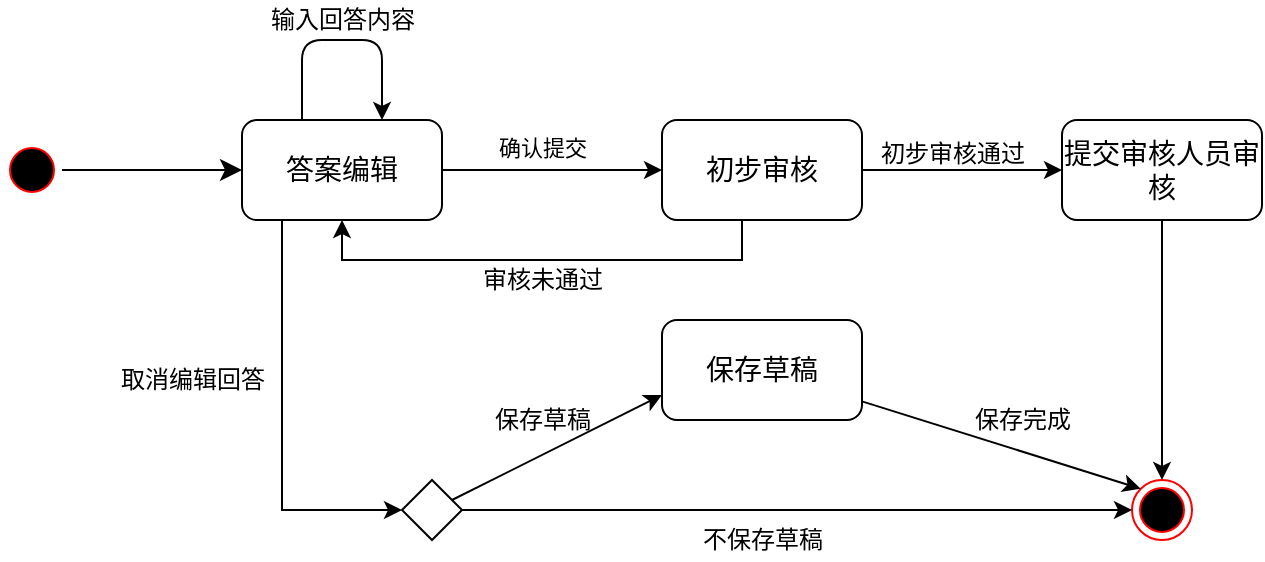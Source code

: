 <mxfile version="14.1.9" type="device"><diagram id="Lfb8w6XnNflY_-WWRmdo" name="Page-1"><mxGraphModel dx="1038" dy="448" grid="1" gridSize="10" guides="1" tooltips="1" connect="1" arrows="1" fold="1" page="1" pageScale="1" pageWidth="827" pageHeight="1169" math="0" shadow="0"><root><mxCell id="0"/><mxCell id="1" parent="0"/><mxCell id="oKtCIzd-poYApitSjtDD-1" value="" style="ellipse;html=1;shape=startState;fillColor=#000000;strokeColor=#ff0000;" parent="1" vertex="1"><mxGeometry x="110" y="200" width="30" height="30" as="geometry"/></mxCell><mxCell id="oKtCIzd-poYApitSjtDD-2" value="" style="html=1;verticalAlign=bottom;endArrow=classic;endSize=8;exitX=1;exitY=0.5;exitDx=0;exitDy=0;entryX=0;entryY=0.5;entryDx=0;entryDy=0;endFill=1;" parent="1" source="oKtCIzd-poYApitSjtDD-1" target="oKtCIzd-poYApitSjtDD-3" edge="1"><mxGeometry relative="1" as="geometry"><mxPoint x="200" y="215" as="targetPoint"/></mxGeometry></mxCell><mxCell id="oKtCIzd-poYApitSjtDD-7" style="edgeStyle=none;rounded=0;orthogonalLoop=1;jettySize=auto;html=1;strokeColor=#000000;" parent="1" source="oKtCIzd-poYApitSjtDD-3" target="oKtCIzd-poYApitSjtDD-6" edge="1"><mxGeometry relative="1" as="geometry"><Array as="points"><mxPoint x="380" y="215"/></Array></mxGeometry></mxCell><mxCell id="oKtCIzd-poYApitSjtDD-8" value="确认提交" style="edgeLabel;html=1;align=center;verticalAlign=middle;resizable=0;points=[];" parent="oKtCIzd-poYApitSjtDD-7" vertex="1" connectable="0"><mxGeometry x="0.054" y="-3" relative="1" as="geometry"><mxPoint x="-8" y="-14" as="offset"/></mxGeometry></mxCell><mxCell id="oKtCIzd-poYApitSjtDD-16" style="edgeStyle=orthogonalEdgeStyle;rounded=0;orthogonalLoop=1;jettySize=auto;html=1;entryX=0;entryY=0.5;entryDx=0;entryDy=0;endArrow=classic;endFill=1;strokeColor=#000000;" parent="1" source="oKtCIzd-poYApitSjtDD-3" target="oKtCIzd-poYApitSjtDD-15" edge="1"><mxGeometry relative="1" as="geometry"><Array as="points"><mxPoint x="250" y="385"/></Array></mxGeometry></mxCell><mxCell id="oKtCIzd-poYApitSjtDD-3" value="&lt;font style=&quot;font-size: 14px&quot;&gt;答案编辑&lt;/font&gt;" style="rounded=1;whiteSpace=wrap;html=1;" parent="1" vertex="1"><mxGeometry x="230" y="190" width="100" height="50" as="geometry"/></mxCell><mxCell id="oKtCIzd-poYApitSjtDD-4" value="" style="endArrow=classic;html=1;strokeColor=#000000;" parent="1" edge="1"><mxGeometry width="50" height="50" relative="1" as="geometry"><mxPoint x="260" y="190" as="sourcePoint"/><mxPoint x="300" y="190" as="targetPoint"/><Array as="points"><mxPoint x="260" y="150"/><mxPoint x="300" y="150"/></Array></mxGeometry></mxCell><mxCell id="oKtCIzd-poYApitSjtDD-5" value="输入回答内容" style="text;html=1;align=center;verticalAlign=middle;resizable=0;points=[];autosize=1;" parent="1" vertex="1"><mxGeometry x="235" y="130" width="90" height="20" as="geometry"/></mxCell><mxCell id="oKtCIzd-poYApitSjtDD-9" style="edgeStyle=orthogonalEdgeStyle;rounded=0;orthogonalLoop=1;jettySize=auto;html=1;entryX=0.5;entryY=1;entryDx=0;entryDy=0;endArrow=classic;endFill=1;strokeColor=#000000;" parent="1" source="oKtCIzd-poYApitSjtDD-6" target="oKtCIzd-poYApitSjtDD-3" edge="1"><mxGeometry relative="1" as="geometry"><Array as="points"><mxPoint x="480" y="260"/><mxPoint x="280" y="260"/></Array></mxGeometry></mxCell><mxCell id="oKtCIzd-poYApitSjtDD-12" style="edgeStyle=orthogonalEdgeStyle;rounded=0;orthogonalLoop=1;jettySize=auto;html=1;endArrow=classic;endFill=1;strokeColor=#000000;" parent="1" source="oKtCIzd-poYApitSjtDD-6" target="oKtCIzd-poYApitSjtDD-11" edge="1"><mxGeometry relative="1" as="geometry"/></mxCell><mxCell id="oKtCIzd-poYApitSjtDD-6" value="&lt;font style=&quot;font-size: 14px&quot;&gt;初步审核&lt;/font&gt;" style="rounded=1;whiteSpace=wrap;html=1;" parent="1" vertex="1"><mxGeometry x="440" y="190" width="100" height="50" as="geometry"/></mxCell><mxCell id="oKtCIzd-poYApitSjtDD-10" value="审核未通过" style="text;html=1;align=center;verticalAlign=middle;resizable=0;points=[];autosize=1;" parent="1" vertex="1"><mxGeometry x="340" y="260" width="80" height="20" as="geometry"/></mxCell><mxCell id="oKtCIzd-poYApitSjtDD-14" style="rounded=0;orthogonalLoop=1;jettySize=auto;html=1;entryX=0.5;entryY=0;entryDx=0;entryDy=0;endArrow=classic;endFill=1;strokeColor=#000000;" parent="1" source="oKtCIzd-poYApitSjtDD-11" target="oKtCIzd-poYApitSjtDD-13" edge="1"><mxGeometry relative="1" as="geometry"/></mxCell><mxCell id="oKtCIzd-poYApitSjtDD-11" value="&lt;font style=&quot;font-size: 14px&quot;&gt;提交审核人员审核&lt;/font&gt;" style="rounded=1;whiteSpace=wrap;html=1;" parent="1" vertex="1"><mxGeometry x="640" y="190" width="100" height="50" as="geometry"/></mxCell><mxCell id="oKtCIzd-poYApitSjtDD-13" value="" style="ellipse;html=1;shape=endState;fillColor=#000000;strokeColor=#ff0000;" parent="1" vertex="1"><mxGeometry x="675" y="370" width="30" height="30" as="geometry"/></mxCell><mxCell id="oKtCIzd-poYApitSjtDD-18" style="rounded=0;orthogonalLoop=1;jettySize=auto;html=1;endArrow=classic;endFill=1;strokeColor=#000000;" parent="1" source="oKtCIzd-poYApitSjtDD-15" target="oKtCIzd-poYApitSjtDD-13" edge="1"><mxGeometry relative="1" as="geometry"/></mxCell><mxCell id="oKtCIzd-poYApitSjtDD-23" style="edgeStyle=none;rounded=0;orthogonalLoop=1;jettySize=auto;html=1;entryX=0;entryY=0.75;entryDx=0;entryDy=0;endArrow=classic;endFill=1;strokeColor=#000000;" parent="1" source="oKtCIzd-poYApitSjtDD-15" target="oKtCIzd-poYApitSjtDD-21" edge="1"><mxGeometry relative="1" as="geometry"/></mxCell><mxCell id="oKtCIzd-poYApitSjtDD-15" value="" style="rhombus;whiteSpace=wrap;html=1;" parent="1" vertex="1"><mxGeometry x="310" y="370" width="30" height="30" as="geometry"/></mxCell><mxCell id="oKtCIzd-poYApitSjtDD-17" value="取消编辑回答" style="text;html=1;align=center;verticalAlign=middle;resizable=0;points=[];autosize=1;" parent="1" vertex="1"><mxGeometry x="160" y="310" width="90" height="20" as="geometry"/></mxCell><mxCell id="oKtCIzd-poYApitSjtDD-19" value="不保存草稿" style="text;html=1;align=center;verticalAlign=middle;resizable=0;points=[];autosize=1;" parent="1" vertex="1"><mxGeometry x="450" y="390" width="80" height="20" as="geometry"/></mxCell><mxCell id="oKtCIzd-poYApitSjtDD-22" style="edgeStyle=none;rounded=0;orthogonalLoop=1;jettySize=auto;html=1;entryX=0;entryY=0;entryDx=0;entryDy=0;endArrow=classic;endFill=1;strokeColor=#000000;" parent="1" source="oKtCIzd-poYApitSjtDD-21" target="oKtCIzd-poYApitSjtDD-13" edge="1"><mxGeometry relative="1" as="geometry"/></mxCell><mxCell id="oKtCIzd-poYApitSjtDD-21" value="&lt;font style=&quot;font-size: 14px&quot;&gt;保存草稿&lt;/font&gt;" style="rounded=1;whiteSpace=wrap;html=1;" parent="1" vertex="1"><mxGeometry x="440" y="290" width="100" height="50" as="geometry"/></mxCell><mxCell id="oKtCIzd-poYApitSjtDD-24" value="保存草稿" style="text;html=1;align=center;verticalAlign=middle;resizable=0;points=[];autosize=1;" parent="1" vertex="1"><mxGeometry x="350" y="330" width="60" height="20" as="geometry"/></mxCell><mxCell id="oKtCIzd-poYApitSjtDD-25" value="保存完成" style="text;html=1;align=center;verticalAlign=middle;resizable=0;points=[];autosize=1;" parent="1" vertex="1"><mxGeometry x="590" y="330" width="60" height="20" as="geometry"/></mxCell><mxCell id="89nMZzXN6LU6JSvJ9HDX-1" value="初步审核通过" style="text;html=1;align=center;verticalAlign=middle;resizable=0;points=[];autosize=1;" vertex="1" parent="1"><mxGeometry x="540" y="197" width="90" height="20" as="geometry"/></mxCell></root></mxGraphModel></diagram></mxfile>